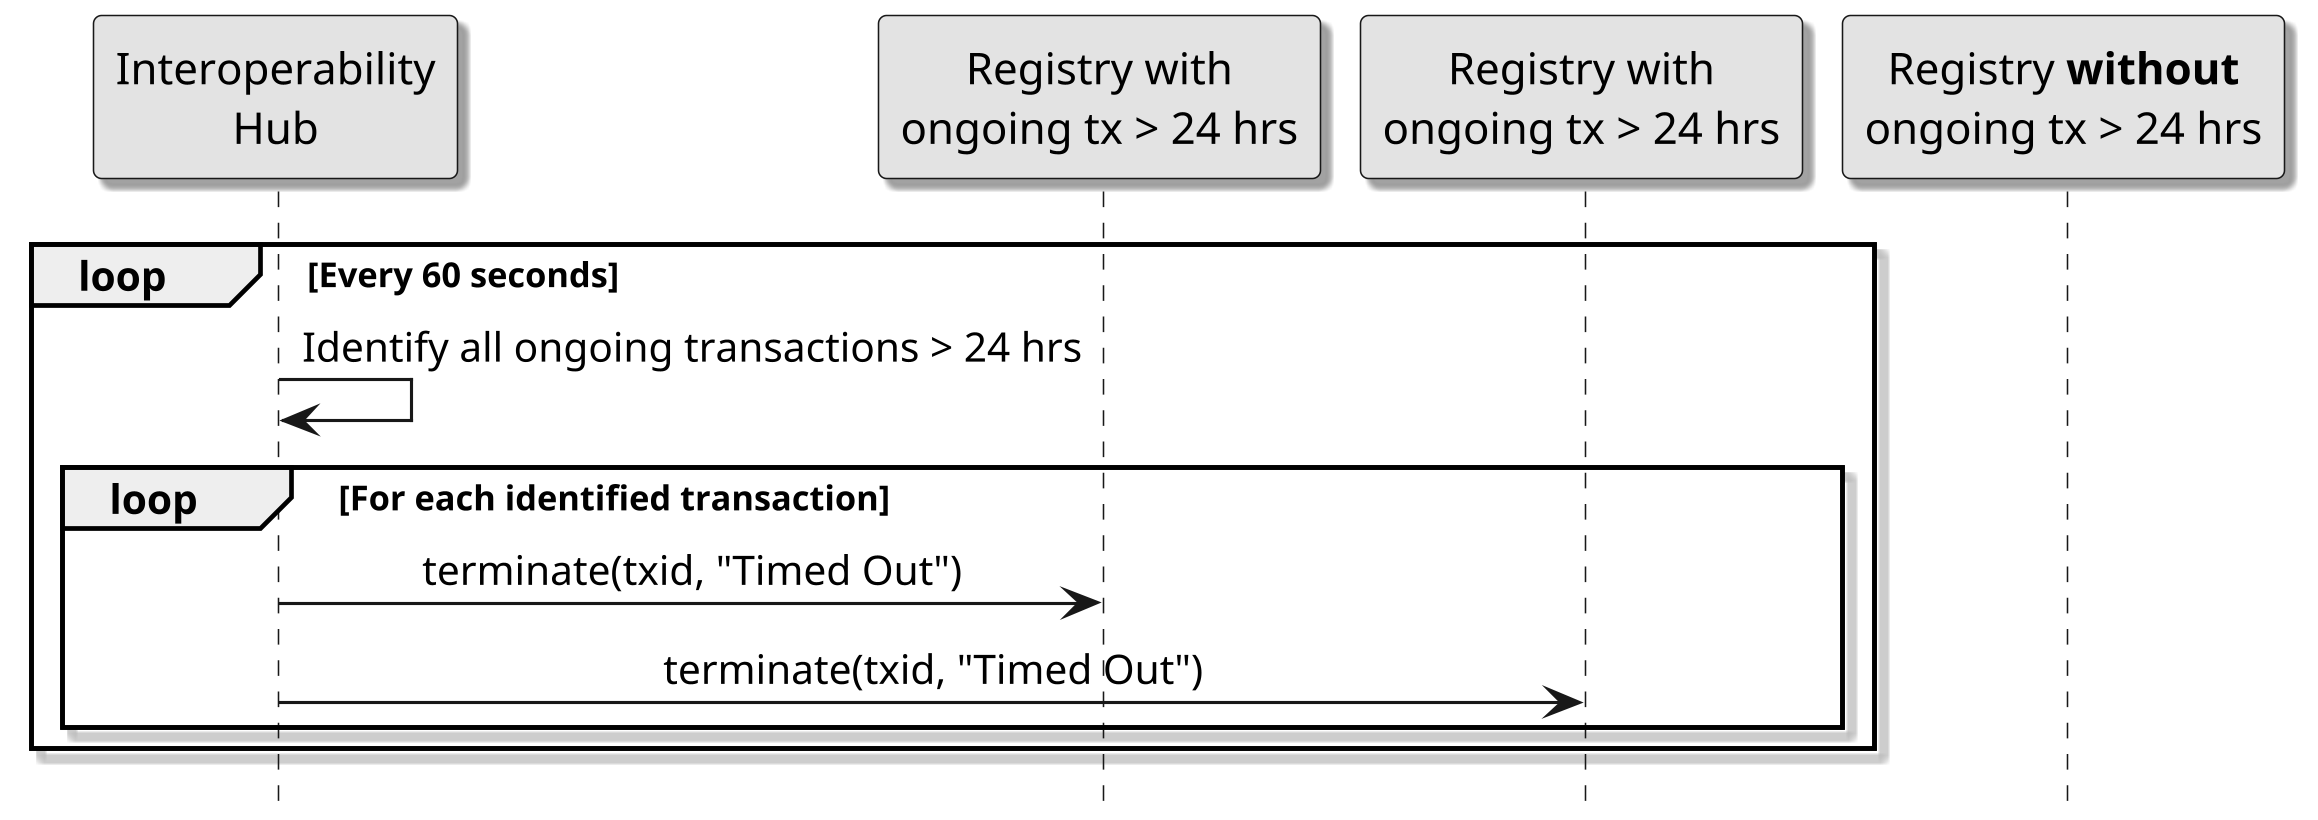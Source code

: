 @startuml TimeOut Sequence Diagram

skinparam dpi 300
skinparam monochrome true
skinparam shadowing true

skinparam sequenceMessageAlign center
hide footbox

participant "Interoperability\nHub" as h
participant "Registry with\nongoing tx > 24 hrs" as r1
participant "Registry with\nongoing tx > 24 hrs" as r2
participant "Registry **without**\nongoing tx > 24 hrs" as r

loop Every 60 seconds
  h -> h: Identify all ongoing transactions > 24 hrs
  loop For each identified transaction
    h -> r1 : terminate(txid, "Timed Out")
    h -> r2 : terminate(txid, "Timed Out")
  end
end

@enduml